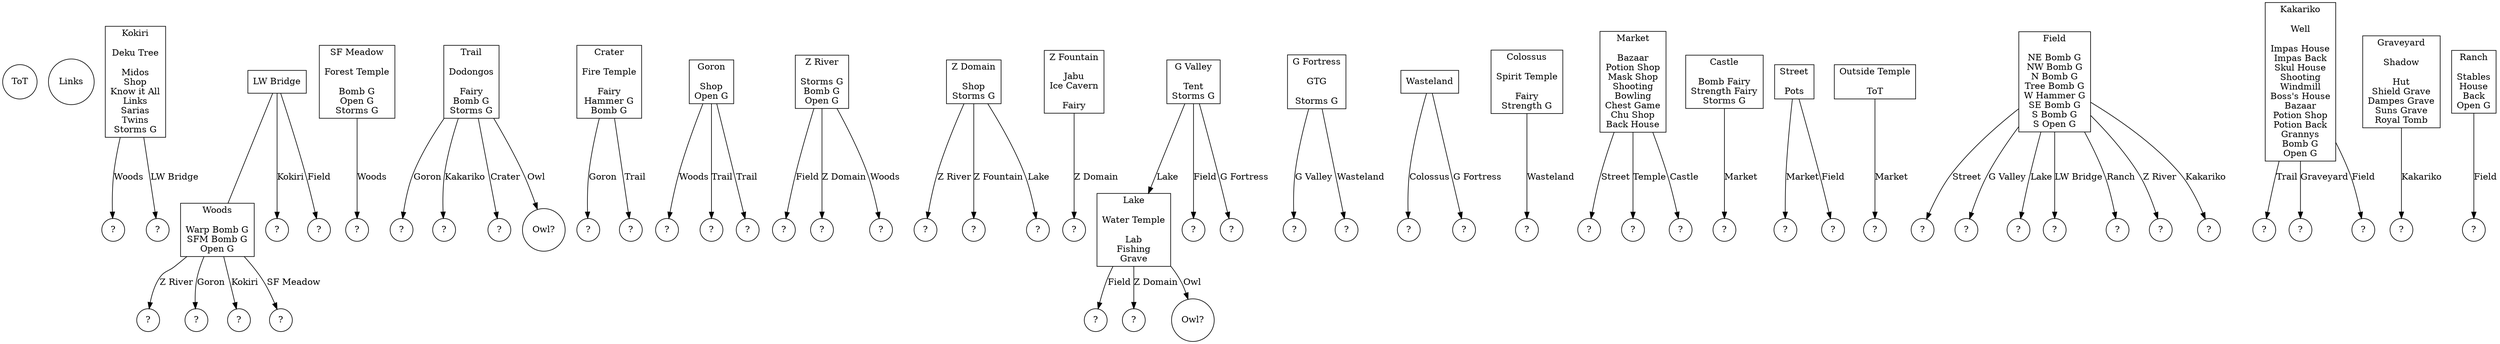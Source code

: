 digraph G {

ToT [ shape="circle" ]
Links [ shape="circle" ]


#-----------------------------------------------------
#Kokiri Forest

Kokiri[ shape="box", label="\Kokiri

Deku Tree

Midos
Shop
Know it All
Links
Sarias
Twins
Storms G
"]
	Kokiri -> WoodsFromKokiri [ label = "Woods" ]
	Kokiri -> BridgeFromKokiri [ label = "LW Bridge" ]
	
#-----------------------------------------------------
#Lost Woods
Woods[shape="box", label="\Woods

Warp Bomb G
SFM Bomb G
Open G
"]
	Woods -> ZRiverFromWoods [ label = "Z River" ]
	Woods -> GoronFromWoods [ label = "Goron" ]
	Woods -> KokiriFromWoods [ label = "Kokiri" ]
	Woods -> SFMeadowFromWoods [ label = "SF Meadow" ]

#-----------------------------------------------------
#Lost Woods
Bridge[shape="box", label="\LW Bridge
"]
	Bridge -> KokiriFromBridge [ label = "Kokiri" ]
	Bridge -> FieldFromBridge [ label = "Field" ]

    Bridge -> Woods [ label = "", arrowhead="none", arrowtail="none" ]

#-----------------------------------------------------
#Sacred Forest Meadow
SFMeadow[shape="box", label="\SF Meadow

Forest Temple

Bomb G
Open G
Storms G
"]
	SFMeadow -> WoodsFromSFMeadow [ label = "Woods" ]
	
#-----------------------------------------------------
#Death Mountain Trail
Trail[ shape="box", label="\Trail

Dodongos

Fairy
Bomb G
Storms G
"]
    Trail -> GoronFromTrail [ label="Goron" ]
    Trail -> KakarikoFromTrail [ label="Kakariko" ]
    Trail -> CraterFromTrail [ label="Crater" ]
    Trail -> TrailOwl [ label="Owl" ]

#-----------------------------------------------------
#Death Mountain Crater
Crater[ shape="box", label="\Crater

Fire Temple

Fairy
Hammer G
Bomb G
"]
    Crater -> GoronFromCrater  [ label="Goron" ]
    Crater -> TrailFromCrater  [ label="Trail" ]

#-----------------------------------------------------
#Goron City
Goron[ shape="box", label="\Goron

Shop
Open G
"]
    Goron -> WoodsFromGoron [ label="Woods"]
    Goron -> TrailFromGoron [ label="Trail"]
    Goron -> CraterFromGoron [ label="Trail"]

#-----------------------------------------------------
#Zoras River
ZRiver[shape="box", label="\Z River

Storms G
Bomb G
Open G
"]
	ZRiver -> FieldFromZRiver [ label = "Field" ]
	ZRiver -> ZDomainFromZRiver [ label = "Z Domain" ]
	ZRiver -> WoodsFromZRiver [ label = "Woods" ]
	
#-----------------------------------------------------
#Zoras Domain
ZDomain[shape="box", label="\Z Domain

Shop
Storms G
"]
	ZDomain -> ZRiverFromZDomain [ label = "Z River" ]
	ZDomain -> ZFountainFromZDomain [ label = "Z Fountain" ]
	ZDomain -> LakeFromZDomain [ label = "Lake"]

#-----------------------------------------------------
#Zoras Fountain
ZFountain[shape="box", label="\Z Fountain
	
Jabu
Ice Cavern

Fairy
"]
	ZFountain -> ZDomainFromZFountain [ label = "Z Domain" ]

#-----------------------------------------------------
#Lake Hylia

Lake[shape="box", label="\Lake

Water Temple

Lab
Fishing
Grave
"]
    Lake -> FieldFromLake [ label="Field"]
    Lake -> ZDomainFromLake [ label="Z Domain"]
    Lake -> LakeOwl [ label="Owl" ]

#-----------------------------------------------------
#Gerudo Valley
GValley[shape="box", label="\G Valley

Tent
Storms G
"]
    GValley -> FieldFromGValley [ label="Field"]
    GValley -> GFortressFromGValley [ label="G Fortress"]
    GValley -> Lake [ label="Lake"]
    
#-----------------------------------------------------
#Gerudo Fortress
GFortress[shape="box", label="\G Fortress

GTG

Storms G
"]
    GFortress -> GValleyFromGFortress [ label="G Valley"]
    GFortress -> WastelandFromGFortress [ label="Wasteland"]
    
#-----------------------------------------------------
#Haunted Wasteland
Wasteland[shape="box", label="\Wasteland"]
    Wasteland -> ColossusFromWasteland [ label="Colossus"]
    Wasteland -> GFortressFromWasteland [ label="G Fortress"]

#-----------------------------------------------------
#Desert Colossus
Colossus[shape="box", label="\Colossus

Spirit Temple

Fairy
Strength G
"]
    Colossus -> WastelandFromColossus [ label="Wasteland"]

#-----------------------------------------------------
#Hyrule Castle Market

Market[shape="box", label="\Market

Bazaar
Potion Shop
Mask Shop
Shooting
Bowling
Chest Game
Chu Shop
Back House
"]
    Market -> StreetFromMarket [ label="Street"]
    Market -> OToTFromMarket [ label="Temple"]
    Market -> CastleFromMarket [ label="Castle"]

#-----------------------------------------------------
#Hyrule Castle

Castle[shape="box", label="\Castle

Bomb Fairy
Strength Fairy
Storms G
"]
    Castle -> MarketFromCastle [ label="Market"]

#-----------------------------------------------------
#Drawbridge Street

Street[shape="box", label="\Street

Pots
"]
    Street -> MarketFromStreet [ label="Market" ]
    Street -> FieldFromStreet [ label="Field" ]

#-----------------------------------------------------
#Outside Temple of Time
OToT[shape="box", label="\Outside Temple

ToT
"]
    OToT -> MarketFromOToT [ label="Market"]
	
#-----------------------------------------------------
#Hyrule Field
Field[ shape="box", label="Field
    
NE Bomb G
NW Bomb G
N Bomb G
Tree Bomb G
W Hammer G
SE Bomb G
S Bomb G
S Open G
"]
    
    Field -> StreetFromField [label="Street"]
    Field -> GValleyFromField [label="G Valley"]
    Field -> LakeFromField [label="Lake"]
    Field -> BridgeFromField [label="LW Bridge"]
    Field -> RanchFromField [label="Ranch"]
    Field -> ZRiverFromField [label="Z River"]
    Field -> KakarikoFromField [label="Kakariko"]

#-----------------------------------------------------
#Kakariko Village
Kakariko[ shape="box", label="\Kakariko

Well

Impas House
Impas Back
Skul House
Shooting
Windmill
Boss's House
Bazaar
Potion Shop
Potion Back
Grannys
Bomb G
Open G
"]
	Kakariko -> TrailFromKakariko [ label="Trail"]
	Kakariko -> GraveyardFromKakariko [ label="Graveyard" ]
	Kakariko -> FieldFromKakariko [ label="Field" ]
	
#-----------------------------------------------------
#Graveyard
Graveyard[ shape="box", label="\Graveyard

Shadow

Hut
Shield Grave
Dampes Grave
Suns Grave
Royal Tomb
"]
    Graveyard -> KakarikoFromGraveyard [ label="Kakariko" ]

#-----------------------------------------------------
#Lon Lon Ranch

Ranch[shape="box", label="\Ranch

Stables
House
Back
Open G
"]
	Ranch -> FieldFromRanch [ label="Field"]

TrailFromKakariko [ shape="circle", label="?" ]
GraveyardFromKakariko [ shape="circle", label="?" ]
FieldFromKakariko [ shape="circle", label="?" ]
KakarikoFromGraveyard [ shape="circle", label="?" ]
WoodsFromKokiri [ shape="circle", label="?" ]
BridgeFromKokiri [ shape="circle", label="?" ]
KokiriFromBridge [ shape="circle", label="?" ]
FieldFromBridge [ shape="circle", label="?" ]
ZRiverFromWoods [ shape="circle", label="?" ]
GoronFromWoods [ shape="circle", label="?" ]
KokiriFromWoods [ shape="circle", label="?" ]
SFMeadowFromWoods [ shape="circle", label="?" ]
WoodsFromSFMeadow [ shape="circle", label="?" ]
FieldFromZRiver [ shape="circle", label="?" ]
ZDomainFromZRiver [ shape="circle", label="?" ]
WoodsFromZRiver [ shape="circle", label="?" ]
ZRiverFromZDomain [ shape="circle", label="?" ]
ZFountainFromZDomain [ shape="circle", label="?" ]
LakeFromZDomain [ shape="circle", label="?" ]
ZDomainFromZFountain [ shape="circle", label="?" ]
GoronFromTrail [ shape="circle", label="?" ]
KakarikoFromTrail [ shape="circle", label="?" ]
CraterFromTrail [ shape="circle", label="?" ]
GoronFromCrater [ shape="circle", label="?" ]
TrailFromCrater [ shape="circle", label="?" ]
WoodsFromGoron [ shape="circle", label="?" ]
TrailFromGoron [ shape="circle", label="?" ]
CraterFromGoron [ shape="circle", label="?" ]
FieldFromGValley [ shape="circle", label="?" ]
GFortressFromGValley [ shape="circle", label="?" ]
GValleyFromGFortress [ shape="circle", label="?" ]
WastelandFromGFortress [ shape="circle", label="?" ]
ColossusFromWasteland [ shape="circle", label="?" ]
GFortressFromWasteland [ shape="circle", label="?" ]
WastelandFromColossus [ shape="circle", label="?" ]
FieldFromLake [ shape="circle", label="?" ]
ZDomainFromLake [ shape="circle", label="?" ]
StreetFromMarket [ shape="circle", label="?" ]
OToTFromMarket [ shape="circle", label="?" ]
CastleFromMarket [ shape="circle", label="?" ]
MarketFromCastle [ shape="circle", label="?" ]
MarketFromStreet [ shape="circle", label="?" ]
FieldFromStreet [ shape="circle", label="?" ]
MarketFromOToT [ shape="circle", label="?" ]
FieldFromRanch [ shape="circle", label="?" ]
StreetFromField [ shape="circle", label="?" ]
GValleyFromField [ shape="circle", label="?" ]
LakeFromField [ shape="circle", label="?" ]
BridgeFromField [ shape="circle", label="?" ]
RanchFromField [ shape="circle", label="?" ]
ZRiverFromField [ shape="circle", label="?" ]
KakarikoFromField [ shape="circle", label="?" ]

LakeOwl [ shape="circle", label="Owl?" ]
TrailOwl [ shape="circle", label="Owl?" ]
}
